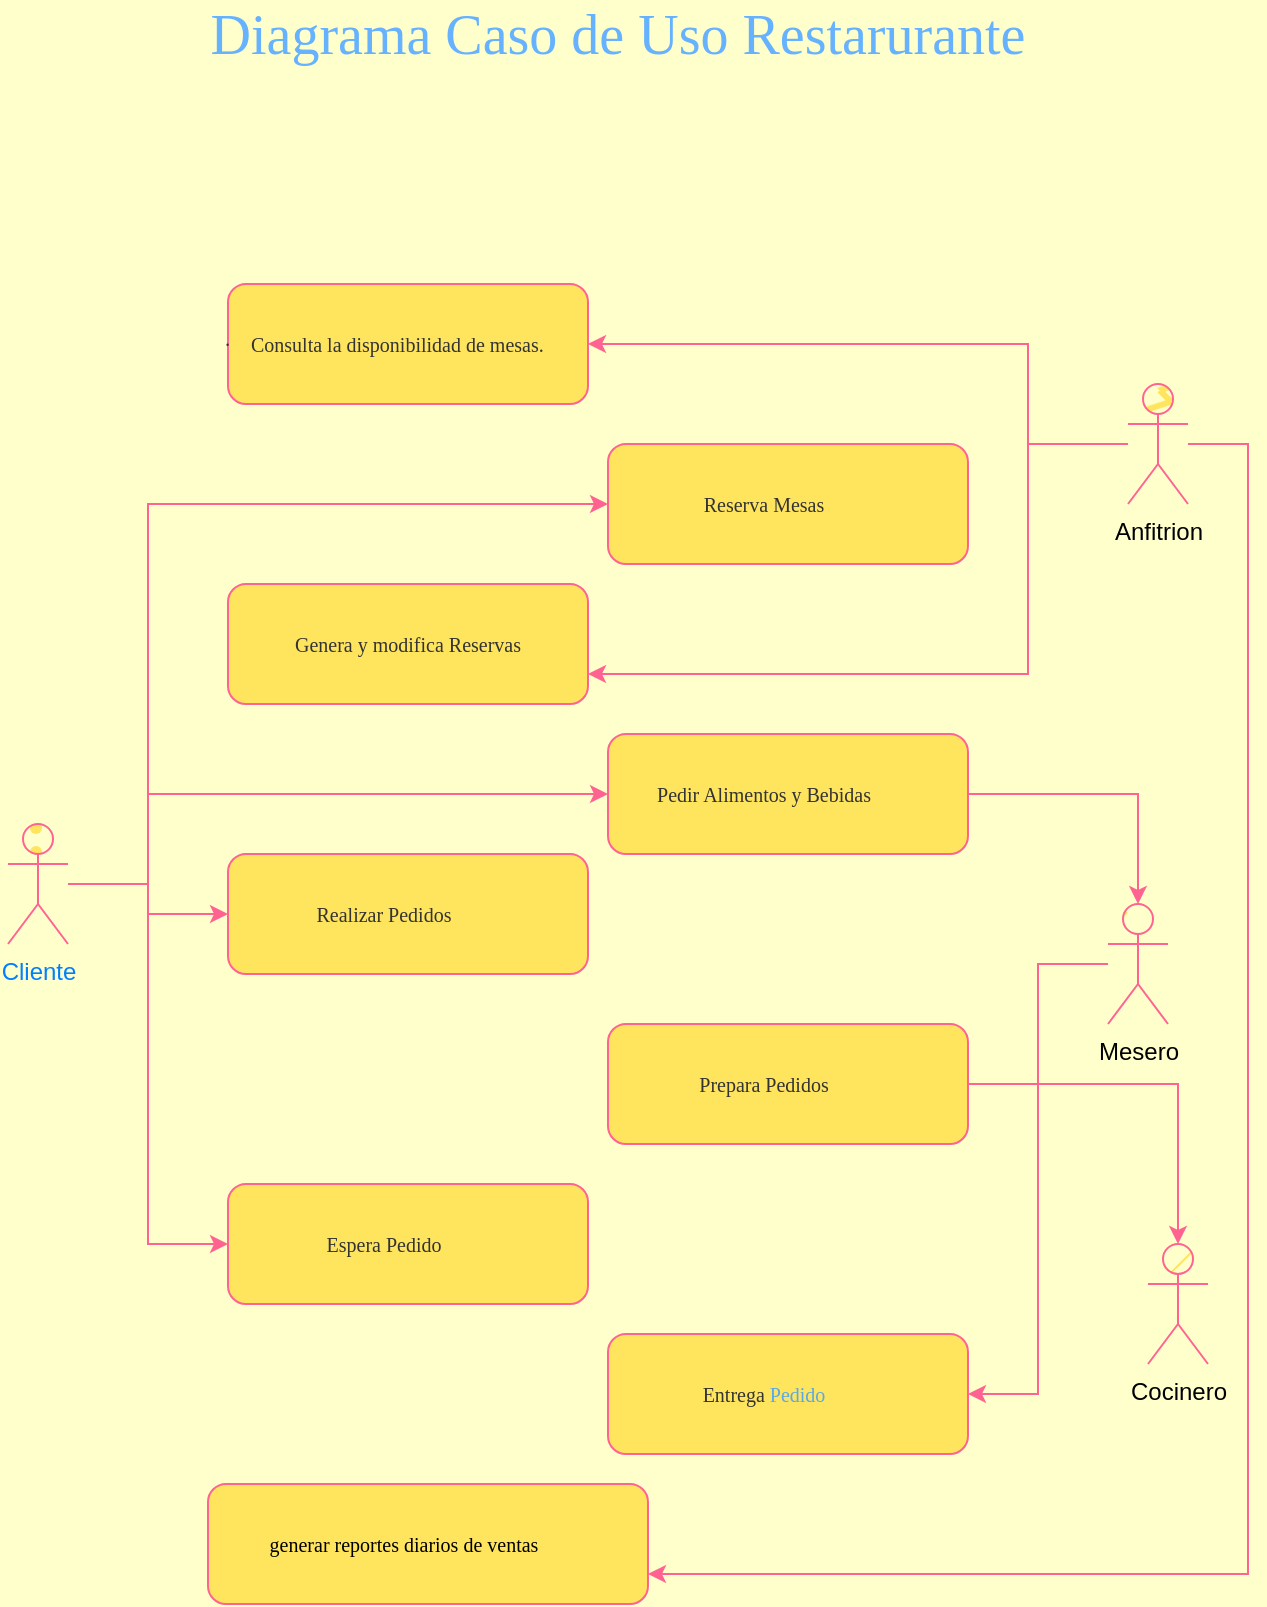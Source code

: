 <mxfile version="28.2.0">
  <diagram name="Página-1" id="eSoNu8M_gUmrwsGOlZTq">
    <mxGraphModel dx="786" dy="431" grid="1" gridSize="10" guides="1" tooltips="1" connect="1" arrows="1" fold="1" page="1" pageScale="1" pageWidth="827" pageHeight="1169" background="#FFFFCC" math="0" shadow="0">
      <root>
        <mxCell id="0" />
        <mxCell id="1" parent="0" />
        <mxCell id="iBKLQpfkL_44_GjJ_T48-22" style="edgeStyle=orthogonalEdgeStyle;rounded=0;orthogonalLoop=1;jettySize=auto;html=1;entryX=0;entryY=0.5;entryDx=0;entryDy=0;strokeColor=#FF6392;fontColor=#5AA9E6;fillColor=#FFE45E;" edge="1" parent="1" source="iBKLQpfkL_44_GjJ_T48-1" target="iBKLQpfkL_44_GjJ_T48-5">
          <mxGeometry relative="1" as="geometry">
            <Array as="points">
              <mxPoint x="160" y="540" />
              <mxPoint x="160" y="350" />
            </Array>
          </mxGeometry>
        </mxCell>
        <mxCell id="iBKLQpfkL_44_GjJ_T48-24" style="edgeStyle=orthogonalEdgeStyle;rounded=0;orthogonalLoop=1;jettySize=auto;html=1;entryX=0;entryY=0.5;entryDx=0;entryDy=0;strokeColor=#FF6392;fontColor=#5AA9E6;fillColor=#FFE45E;" edge="1" parent="1" source="iBKLQpfkL_44_GjJ_T48-1" target="iBKLQpfkL_44_GjJ_T48-6">
          <mxGeometry relative="1" as="geometry">
            <Array as="points">
              <mxPoint x="160" y="540" />
              <mxPoint x="160" y="495" />
            </Array>
          </mxGeometry>
        </mxCell>
        <mxCell id="iBKLQpfkL_44_GjJ_T48-27" style="edgeStyle=orthogonalEdgeStyle;rounded=0;orthogonalLoop=1;jettySize=auto;html=1;entryX=0;entryY=0.5;entryDx=0;entryDy=0;strokeColor=#FF6392;fontColor=#5AA9E6;fillColor=#FFE45E;" edge="1" parent="1" source="iBKLQpfkL_44_GjJ_T48-1" target="iBKLQpfkL_44_GjJ_T48-8">
          <mxGeometry relative="1" as="geometry" />
        </mxCell>
        <mxCell id="iBKLQpfkL_44_GjJ_T48-29" style="edgeStyle=orthogonalEdgeStyle;rounded=0;orthogonalLoop=1;jettySize=auto;html=1;entryX=0;entryY=0.5;entryDx=0;entryDy=0;strokeColor=#FF6392;fontColor=#5AA9E6;fillColor=#FFE45E;" edge="1" parent="1" source="iBKLQpfkL_44_GjJ_T48-1" target="iBKLQpfkL_44_GjJ_T48-11">
          <mxGeometry relative="1" as="geometry" />
        </mxCell>
        <mxCell id="iBKLQpfkL_44_GjJ_T48-1" value="&lt;font style=&quot;color: rgb(0, 127, 255);&quot;&gt;Cliente&lt;/font&gt;" style="shape=umlActor;verticalLabelPosition=bottom;verticalAlign=top;html=1;outlineConnect=0;fillColor=#FFE45E;strokeColor=#FF6392;fillStyle=dots;fontColor=#5AA9E6;labelBackgroundColor=none;" vertex="1" parent="1">
          <mxGeometry x="90" y="510" width="30" height="60" as="geometry" />
        </mxCell>
        <mxCell id="iBKLQpfkL_44_GjJ_T48-30" style="edgeStyle=orthogonalEdgeStyle;rounded=0;orthogonalLoop=1;jettySize=auto;html=1;entryX=1;entryY=0.5;entryDx=0;entryDy=0;strokeColor=#FF6392;fontColor=#5AA9E6;fillColor=#FFE45E;" edge="1" parent="1" source="iBKLQpfkL_44_GjJ_T48-2" target="iBKLQpfkL_44_GjJ_T48-12">
          <mxGeometry relative="1" as="geometry" />
        </mxCell>
        <mxCell id="iBKLQpfkL_44_GjJ_T48-2" value="&lt;font style=&quot;color: rgb(0, 0, 0);&quot;&gt;Mesero&lt;/font&gt;" style="shape=umlActor;verticalLabelPosition=bottom;verticalAlign=top;html=1;outlineConnect=0;fillColor=#FFE45E;fontColor=#5AA9E6;strokeColor=#FF6392;fillStyle=dashed;labelBackgroundColor=none;" vertex="1" parent="1">
          <mxGeometry x="640" y="550" width="30" height="60" as="geometry" />
        </mxCell>
        <mxCell id="iBKLQpfkL_44_GjJ_T48-21" style="edgeStyle=orthogonalEdgeStyle;rounded=0;orthogonalLoop=1;jettySize=auto;html=1;entryX=1;entryY=0.5;entryDx=0;entryDy=0;strokeColor=#FF6392;fontColor=#5AA9E6;fillColor=#FFE45E;" edge="1" parent="1" source="iBKLQpfkL_44_GjJ_T48-3" target="iBKLQpfkL_44_GjJ_T48-4">
          <mxGeometry relative="1" as="geometry">
            <Array as="points">
              <mxPoint x="600" y="320" />
              <mxPoint x="600" y="270" />
            </Array>
          </mxGeometry>
        </mxCell>
        <mxCell id="iBKLQpfkL_44_GjJ_T48-23" style="edgeStyle=orthogonalEdgeStyle;rounded=0;orthogonalLoop=1;jettySize=auto;html=1;entryX=1;entryY=0.75;entryDx=0;entryDy=0;strokeColor=#FF6392;fontColor=#5AA9E6;fillColor=#FFE45E;" edge="1" parent="1" source="iBKLQpfkL_44_GjJ_T48-3" target="iBKLQpfkL_44_GjJ_T48-7">
          <mxGeometry relative="1" as="geometry">
            <Array as="points">
              <mxPoint x="600" y="320" />
              <mxPoint x="600" y="435" />
            </Array>
          </mxGeometry>
        </mxCell>
        <mxCell id="iBKLQpfkL_44_GjJ_T48-31" style="edgeStyle=orthogonalEdgeStyle;rounded=0;orthogonalLoop=1;jettySize=auto;html=1;entryX=1;entryY=0.75;entryDx=0;entryDy=0;strokeColor=#FF6392;fontColor=#5AA9E6;fillColor=#FFE45E;" edge="1" parent="1" source="iBKLQpfkL_44_GjJ_T48-3" target="iBKLQpfkL_44_GjJ_T48-13">
          <mxGeometry relative="1" as="geometry">
            <Array as="points">
              <mxPoint x="710" y="320" />
              <mxPoint x="710" y="885" />
            </Array>
          </mxGeometry>
        </mxCell>
        <mxCell id="iBKLQpfkL_44_GjJ_T48-3" value="&lt;font style=&quot;color: rgb(0, 0, 0);&quot;&gt;Anfitrion&lt;/font&gt;" style="shape=umlActor;verticalLabelPosition=bottom;verticalAlign=top;html=1;outlineConnect=0;fillColor=#FFE45E;fontColor=#5AA9E6;strokeColor=#FF6392;fillStyle=zigzag-line;labelBackgroundColor=none;" vertex="1" parent="1">
          <mxGeometry x="650" y="290" width="30" height="60" as="geometry" />
        </mxCell>
        <mxCell id="iBKLQpfkL_44_GjJ_T48-4" value="&lt;p class=&quot;MsoListParagraph&quot; style=&quot;text-indent:-18.0pt;line-height:normal;&amp;lt;br/&amp;gt;mso-list:l0 level1 lfo1&quot;&gt;&lt;font style=&quot;font-size: 10px; color: rgb(51, 51, 51);&quot;&gt;&lt;font style=&quot;&quot;&gt;·&lt;/font&gt;&lt;span style=&quot;font-variant-numeric: normal; font-variant-east-asian: normal; font-variant-alternates: normal; font-size-adjust: none; font-kerning: auto; font-optical-sizing: auto; font-feature-settings: normal; font-variation-settings: normal; font-variant-position: normal; font-variant-emoji: normal; font-stretch: normal; line-height: normal;&quot;&gt;&amp;nbsp; &amp;nbsp; C&lt;/span&gt;&lt;font style=&quot;&quot;&gt;onsulta la disponibilidad de mesas.&lt;/font&gt;&lt;/font&gt;&lt;/p&gt;" style="rounded=1;whiteSpace=wrap;html=1;fillColor=#FFE45E;strokeColor=#FF6392;labelBackgroundColor=none;fontColor=#5AA9E6;fontFamily=Comic Sans MS;" vertex="1" parent="1">
          <mxGeometry x="200" y="240" width="180" height="60" as="geometry" />
        </mxCell>
        <mxCell id="iBKLQpfkL_44_GjJ_T48-5" value="&lt;p class=&quot;MsoListParagraph&quot; style=&quot;text-indent:-18.0pt;line-height:normal;&amp;lt;br/&amp;gt;mso-list:l0 level1 lfo1&quot;&gt;&lt;font color=&quot;#333333&quot;&gt;&lt;span style=&quot;font-size: 10px;&quot;&gt;Reserva Mesas&lt;/span&gt;&lt;/font&gt;&lt;/p&gt;" style="rounded=1;whiteSpace=wrap;html=1;fillStyle=solid;fillColor=#FFE45E;strokeColor=#FF6392;labelBackgroundColor=none;fontColor=#5AA9E6;fontFamily=Comic Sans MS;" vertex="1" parent="1">
          <mxGeometry x="390" y="320" width="180" height="60" as="geometry" />
        </mxCell>
        <mxCell id="iBKLQpfkL_44_GjJ_T48-25" style="edgeStyle=orthogonalEdgeStyle;rounded=0;orthogonalLoop=1;jettySize=auto;html=1;strokeColor=#FF6392;fontColor=#5AA9E6;fillColor=#FFE45E;" edge="1" parent="1" source="iBKLQpfkL_44_GjJ_T48-6" target="iBKLQpfkL_44_GjJ_T48-2">
          <mxGeometry relative="1" as="geometry" />
        </mxCell>
        <mxCell id="iBKLQpfkL_44_GjJ_T48-6" value="&lt;p class=&quot;MsoListParagraph&quot; style=&quot;text-indent:-18.0pt;line-height:normal;&amp;lt;br/&amp;gt;mso-list:l0 level1 lfo1&quot;&gt;&lt;font color=&quot;#333333&quot;&gt;&lt;span style=&quot;font-size: 10px;&quot;&gt;Pedir Alimentos y Bebidas&lt;/span&gt;&lt;/font&gt;&lt;/p&gt;" style="rounded=1;whiteSpace=wrap;html=1;fillStyle=solid;fillColor=#FFE45E;strokeColor=#FF6392;labelBackgroundColor=none;fontColor=#5AA9E6;fontFamily=Comic Sans MS;" vertex="1" parent="1">
          <mxGeometry x="390" y="465" width="180" height="60" as="geometry" />
        </mxCell>
        <mxCell id="iBKLQpfkL_44_GjJ_T48-7" value="&lt;font color=&quot;#333333&quot;&gt;&lt;span style=&quot;font-size: 10px;&quot;&gt;Genera y modifica Reservas&lt;/span&gt;&lt;/font&gt;" style="rounded=1;whiteSpace=wrap;html=1;fillStyle=solid;fillColor=#FFE45E;strokeColor=#FF6392;labelBackgroundColor=none;fontColor=#5AA9E6;fontFamily=Comic Sans MS;" vertex="1" parent="1">
          <mxGeometry x="200" y="390" width="180" height="60" as="geometry" />
        </mxCell>
        <mxCell id="iBKLQpfkL_44_GjJ_T48-8" value="&lt;p class=&quot;MsoListParagraph&quot; style=&quot;text-indent:-18.0pt;line-height:normal;&amp;lt;br/&amp;gt;mso-list:l0 level1 lfo1&quot;&gt;&lt;font color=&quot;#333333&quot;&gt;&lt;span style=&quot;font-size: 10px;&quot;&gt;Realizar Pedidos&lt;/span&gt;&lt;/font&gt;&lt;/p&gt;" style="rounded=1;whiteSpace=wrap;html=1;fillStyle=solid;fillColor=#FFE45E;strokeColor=#FF6392;labelBackgroundColor=none;fontColor=#5AA9E6;fontFamily=Comic Sans MS;" vertex="1" parent="1">
          <mxGeometry x="200" y="525" width="180" height="60" as="geometry" />
        </mxCell>
        <mxCell id="iBKLQpfkL_44_GjJ_T48-9" value="&lt;p class=&quot;MsoListParagraph&quot; style=&quot;text-indent:-18.0pt;line-height:normal;&amp;lt;br/&amp;gt;mso-list:l0 level1 lfo1&quot;&gt;&lt;font color=&quot;#333333&quot;&gt;&lt;span style=&quot;font-size: 10px;&quot;&gt;Prepara Pedidos&lt;/span&gt;&lt;/font&gt;&lt;/p&gt;" style="rounded=1;whiteSpace=wrap;html=1;fillStyle=solid;fillColor=#FFE45E;strokeColor=#FF6392;labelBackgroundColor=none;fontColor=#5AA9E6;fontFamily=Comic Sans MS;" vertex="1" parent="1">
          <mxGeometry x="390" y="610" width="180" height="60" as="geometry" />
        </mxCell>
        <mxCell id="iBKLQpfkL_44_GjJ_T48-10" value="&lt;font style=&quot;color: rgb(0, 0, 0);&quot;&gt;Cocinero&lt;/font&gt;" style="shape=umlActor;verticalLabelPosition=bottom;verticalAlign=top;html=1;outlineConnect=0;fillStyle=cross-hatch;fillColor=#FFE45E;fontColor=#5AA9E6;strokeColor=#FF6392;labelBackgroundColor=none;" vertex="1" parent="1">
          <mxGeometry x="660" y="720" width="30" height="60" as="geometry" />
        </mxCell>
        <mxCell id="iBKLQpfkL_44_GjJ_T48-11" value="&lt;p class=&quot;MsoListParagraph&quot; style=&quot;text-indent:-18.0pt;line-height:normal;&amp;lt;br/&amp;gt;mso-list:l0 level1 lfo1&quot;&gt;&lt;font color=&quot;#333333&quot;&gt;&lt;span style=&quot;font-size: 10px;&quot;&gt;Espera Pedido&lt;/span&gt;&lt;/font&gt;&lt;span style=&quot;color: rgba(0, 0, 0, 0); font-size: 0px; text-align: start; text-wrap-mode: nowrap; background-color: transparent;&quot;&gt;%3CmxGraphModel%3E%3Croot%3E%3CmxCell%20id%3D%220%22%2F%3E%3CmxCell%20id%3D%221%22%20parent%3D%220%22%2F%3E%3CmxCell%20id%3D%222%22%20value%3D%22%26lt%3Bp%20style%3D%26quot%3Btext-indent%3A-18.0pt%3Bline-height%3Anormal%3B%26amp%3Blt%3Bbr%2F%26amp%3Bgt%3Bmso-list%3Al0%20level1%20lfo1%26quot%3B%20class%3D%26quot%3BMsoListParagraph%26quot%3B%26gt%3B%26lt%3Bfont%20color%3D%26quot%3B%23333333%26quot%3B%26gt%3B%26lt%3Bspan%20style%3D%26quot%3Bfont-size%3A%2010px%3B%26quot%3B%26gt%3BPrepara%20Pedidos%26lt%3B%2Fspan%26gt%3B%26lt%3B%2Ffont%26gt%3B%26lt%3B%2Fp%26gt%3B%22%20style%3D%22rounded%3D1%3BwhiteSpace%3Dwrap%3Bhtml%3D1%3B%22%20vertex%3D%221%22%20parent%3D%221%22%3E%3CmxGeometry%20x%3D%22270%22%20y%3D%22400%22%20width%3D%22180%22%20height%3D%2260%22%20as%3D%22geometry%22%2F%3E%3C%2FmxCell%3E%3C%2Froot%3E%3C%2FmxGraphModel%3E&lt;/span&gt;&lt;/p&gt;" style="rounded=1;whiteSpace=wrap;html=1;fillStyle=solid;fillColor=#FFE45E;strokeColor=#FF6392;labelBackgroundColor=none;fontColor=#5AA9E6;fontFamily=Comic Sans MS;" vertex="1" parent="1">
          <mxGeometry x="200" y="690" width="180" height="60" as="geometry" />
        </mxCell>
        <mxCell id="iBKLQpfkL_44_GjJ_T48-12" value="&lt;p class=&quot;MsoListParagraph&quot; style=&quot;text-indent:-18.0pt;line-height:normal;&amp;lt;br/&amp;gt;mso-list:l0 level1 lfo1&quot;&gt;&lt;font color=&quot;#333333&quot;&gt;&lt;span style=&quot;font-size: 10px;&quot;&gt;Entrega&amp;nbsp;&lt;/span&gt;&lt;/font&gt;&lt;span style=&quot;color: rgba(0, 0, 0, 0); font-size: 0px; text-align: start; text-wrap-mode: nowrap; background-color: transparent;&quot;&gt;%3CmxGraphModel%3E%3Croot%3E%3CmxCell%20id%3D%220%22%2F%3E%3CmxCell%20id%3D%221%22%20parent%3D%220%22%2F%3E%3CmxCell%20id%3D%222%22%20value%3D%22%26lt%3Bp%20style%3D%26quot%3Btext-indent%3A-18.0pt%3Bline-height%3Anormal%3B%26amp%3Blt%3Bbr%2F%26amp%3Bgt%3Bmso-list%3Al0%20level1%20lfo1%26quot%3B%20class%3D%26quot%3BMsoListParagraph%26quot%3B%26gt%3B%26lt%3Bfont%20color%3D%26quot%3B%23333333%26quot%3B%26gt%3B%26lt%3Bspan%20style%3D%26quot%3Bfont-size%3A%2010px%3B%26quot%3B%26gt%3BEspera%20Pedido%26lt%3B%2Fspan%26gt%3B%26lt%3B%2Ffont%26gt%3B%26lt%3Bspan%20style%3D%26quot%3Bcolor%3A%20rgba(0%2C%200%2C%200%2C%200)%3B%20font-family%3A%20monospace%3B%20font-size%3A%200px%3B%20text-align%3A%20start%3B%20text-wrap-mode%3A%20nowrap%3B%20background-color%3A%20transparent%3B%26quot%3B%26gt%3B%253CmxGraphModel%253E%253Croot%253E%253CmxCell%2520id%253D%25220%2522%252F%253E%253CmxCell%2520id%253D%25221%2522%2520parent%253D%25220%2522%252F%253E%253CmxCell%2520id%253D%25222%2522%2520value%253D%2522%2526lt%253Bp%2520style%253D%2526quot%253Btext-indent%253A-18.0pt%253Bline-height%253Anormal%253B%2526amp%253Blt%253Bbr%252F%2526amp%253Bgt%253Bmso-list%253Al0%2520level1%2520lfo1%2526quot%253B%2520class%253D%2526quot%253BMsoListParagraph%2526quot%253B%2526gt%253B%2526lt%253Bfont%2520color%253D%2526quot%253B%2523333333%2526quot%253B%2526gt%253B%2526lt%253Bspan%2520style%253D%2526quot%253Bfont-size%253A%252010px%253B%2526quot%253B%2526gt%253BPrepara%2520Pedidos%2526lt%253B%252Fspan%2526gt%253B%2526lt%253B%252Ffont%2526gt%253B%2526lt%253B%252Fp%2526gt%253B%2522%2520style%253D%2522rounded%253D1%253BwhiteSpace%253Dwrap%253Bhtml%253D1%253B%2522%2520vertex%253D%25221%2522%2520parent%253D%25221%2522%253E%253CmxGeometry%2520x%253D%2522270%2522%2520y%253D%2522400%2522%2520width%253D%2522180%2522%2520height%253D%252260%2522%2520as%253D%2522geometry%2522%252F%253E%253C%252FmxCell%253E%253C%252Froot%253E%253C%252FmxGraphModel%253E%26lt%3B%2Fspan%26gt%3B%26lt%3B%2Fp%26gt%3B%22%20style%3D%22rounded%3D1%3BwhiteSpace%3Dwrap%3Bhtml%3D1%3B%22%20vertex%3D%221%22%20parent%3D%221%22%3E%3CmxGeometry%20x%3D%22280%22%20y%3D%22480%22%20width%3D%22180%22%20height%3D%2260%22%20as%3D%22geometry%22%2F%3E%3C%2FmxCell%3E%3C%2Froot%3E%3C%2FmxGraphModel%3E&lt;/span&gt;&lt;font style=&quot;text-indent: -18pt; background-color: transparent;&quot;&gt;&lt;span style=&quot;font-size: 10px;&quot;&gt;Pedido&lt;/span&gt;&lt;/font&gt;&lt;span style=&quot;text-indent: -18pt; background-color: transparent; text-wrap-mode: nowrap; color: rgba(0, 0, 0, 0); font-size: 0px; text-align: start;&quot;&gt;%3CmxGraphModel%3E%3Croot%3E%3CmxCell%20id%3D%220%22%2F%3E%3CmxCell%20id%3D%221%22%20parent%3D%220%22%2F%3E%3CmxCell%20id%3D%222%22%20value%3D%22%26lt%3Bp%20style%3D%26quot%3Btext-indent%3A-18.0pt%3Bline-height%3Anormal%3B%26amp%3Blt%3Bbr%2F%26amp%3Bgt%3Bmso-list%3Al0%20level1%20lfo1%26quot%3B%20class%3D%26quot%3BMsoListParagraph%26quot%3B%26gt%3B%26lt%3Bfont%20color%3D%26quot%3B%23333333%26quot%3B%26gt%3B%26lt%3Bspan%20style%3D%26quot%3Bfont-size%3A%2010px%3B%26quot%3B%26gt%3BPrepara%20Pedidos%26lt%3B%2Fspan%26gt%3B%26lt%3B%2Ffont%26gt%3B%26lt%3B%2Fp%26gt%3B%22%20style%3D%22rounded%3D1%3BwhiteSpace%3Dwrap%3Bhtml%3D1%3B%22%20vertex%3D%221%22%20parent%3D%221%22%3E%3CmxGeometry%20x%3D%22270%22%20y%3D%22400%22%20width%3D%22180%22%20height%3D%2260%22%20as%3D%22geometry%22%2F%3E%3C%2FmxCell%3E%3C%2Froot%3E%3C%2FmxGraphModel%3E&lt;/span&gt;&lt;/p&gt;" style="rounded=1;whiteSpace=wrap;html=1;fillStyle=solid;fillColor=#FFE45E;strokeColor=#FF6392;labelBackgroundColor=none;fontColor=#5AA9E6;fontFamily=Comic Sans MS;" vertex="1" parent="1">
          <mxGeometry x="390" y="765" width="180" height="60" as="geometry" />
        </mxCell>
        <mxCell id="iBKLQpfkL_44_GjJ_T48-13" value="&lt;p class=&quot;MsoListParagraph&quot; style=&quot;text-indent:-18.0pt;line-height:normal;&amp;lt;br/&amp;gt;mso-list:l0 level1 lfo1&quot;&gt;&lt;span style=&quot;line-height: 107%;&quot;&gt;&lt;font face=&quot;Comic Sans MS&quot; style=&quot;color: rgb(0, 0, 0); font-size: 10px;&quot;&gt;generar reportes diarios de ventas&lt;/font&gt;&lt;/span&gt;&lt;/p&gt;" style="rounded=1;whiteSpace=wrap;html=1;fillStyle=solid;fillColor=#FFE45E;strokeColor=#FF6392;labelBackgroundColor=none;fontColor=#5AA9E6;fontFamily=Comic Sans MS;fontStyle=0" vertex="1" parent="1">
          <mxGeometry x="190" y="840" width="220" height="60" as="geometry" />
        </mxCell>
        <mxCell id="iBKLQpfkL_44_GjJ_T48-17" value="&lt;font face=&quot;Comic Sans MS&quot; style=&quot;color: rgb(102, 178, 255); font-size: 28px;&quot;&gt;Diagrama Caso de Uso Restarurante&lt;/font&gt;" style="text;strokeColor=none;align=center;fillColor=none;html=1;verticalAlign=middle;whiteSpace=wrap;rounded=0;labelBackgroundColor=none;fontColor=#5AA9E6;" vertex="1" parent="1">
          <mxGeometry x="180" y="100" width="430" height="30" as="geometry" />
        </mxCell>
        <mxCell id="iBKLQpfkL_44_GjJ_T48-28" style="edgeStyle=orthogonalEdgeStyle;rounded=0;orthogonalLoop=1;jettySize=auto;html=1;entryX=0.5;entryY=0;entryDx=0;entryDy=0;entryPerimeter=0;strokeColor=#FF6392;fontColor=#5AA9E6;fillColor=#FFE45E;" edge="1" parent="1" source="iBKLQpfkL_44_GjJ_T48-9" target="iBKLQpfkL_44_GjJ_T48-10">
          <mxGeometry relative="1" as="geometry" />
        </mxCell>
      </root>
    </mxGraphModel>
  </diagram>
</mxfile>
